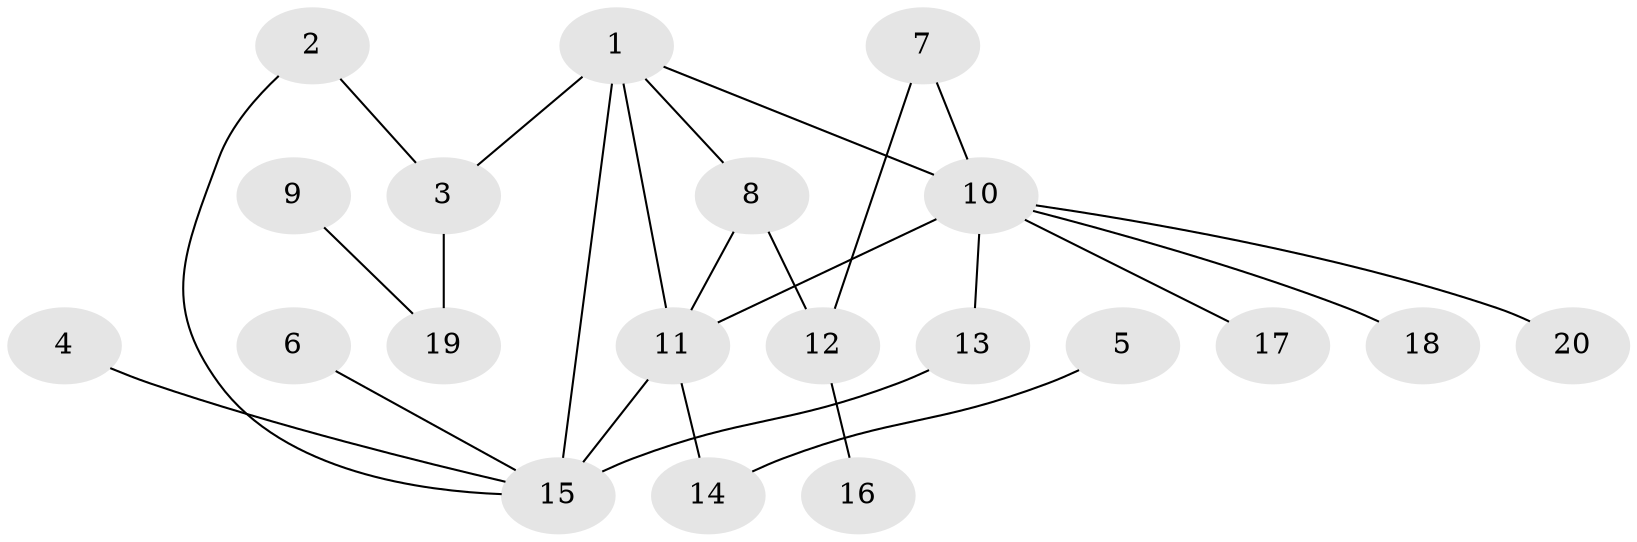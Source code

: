 // original degree distribution, {11: 0.04081632653061224, 3: 0.12244897959183673, 6: 0.10204081632653061, 2: 0.12244897959183673, 1: 0.5714285714285714, 4: 0.04081632653061224}
// Generated by graph-tools (version 1.1) at 2025/37/03/04/25 23:37:48]
// undirected, 20 vertices, 25 edges
graph export_dot {
  node [color=gray90,style=filled];
  1;
  2;
  3;
  4;
  5;
  6;
  7;
  8;
  9;
  10;
  11;
  12;
  13;
  14;
  15;
  16;
  17;
  18;
  19;
  20;
  1 -- 3 [weight=1.0];
  1 -- 8 [weight=1.0];
  1 -- 10 [weight=2.0];
  1 -- 11 [weight=1.0];
  1 -- 15 [weight=3.0];
  2 -- 3 [weight=1.0];
  2 -- 15 [weight=1.0];
  3 -- 19 [weight=1.0];
  4 -- 15 [weight=1.0];
  5 -- 14 [weight=1.0];
  6 -- 15 [weight=1.0];
  7 -- 10 [weight=1.0];
  7 -- 12 [weight=1.0];
  8 -- 11 [weight=2.0];
  8 -- 12 [weight=1.0];
  9 -- 19 [weight=1.0];
  10 -- 11 [weight=1.0];
  10 -- 13 [weight=1.0];
  10 -- 17 [weight=1.0];
  10 -- 18 [weight=1.0];
  10 -- 20 [weight=1.0];
  11 -- 14 [weight=1.0];
  11 -- 15 [weight=2.0];
  12 -- 16 [weight=1.0];
  13 -- 15 [weight=1.0];
}
